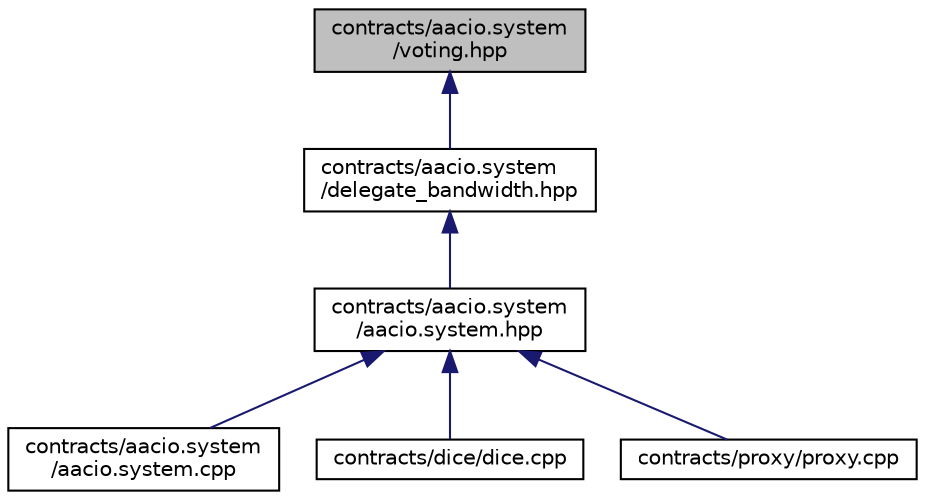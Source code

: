 digraph "contracts/aacio.system/voting.hpp"
{
  edge [fontname="Helvetica",fontsize="10",labelfontname="Helvetica",labelfontsize="10"];
  node [fontname="Helvetica",fontsize="10",shape=record];
  Node95 [label="contracts/aacio.system\l/voting.hpp",height=0.2,width=0.4,color="black", fillcolor="grey75", style="filled", fontcolor="black"];
  Node95 -> Node96 [dir="back",color="midnightblue",fontsize="10",style="solid",fontname="Helvetica"];
  Node96 [label="contracts/aacio.system\l/delegate_bandwidth.hpp",height=0.2,width=0.4,color="black", fillcolor="white", style="filled",URL="$delegate__bandwidth_8hpp.html"];
  Node96 -> Node97 [dir="back",color="midnightblue",fontsize="10",style="solid",fontname="Helvetica"];
  Node97 [label="contracts/aacio.system\l/aacio.system.hpp",height=0.2,width=0.4,color="black", fillcolor="white", style="filled",URL="$aacio_8system_8hpp.html"];
  Node97 -> Node98 [dir="back",color="midnightblue",fontsize="10",style="solid",fontname="Helvetica"];
  Node98 [label="contracts/aacio.system\l/aacio.system.cpp",height=0.2,width=0.4,color="black", fillcolor="white", style="filled",URL="$aacio_8system_8cpp.html"];
  Node97 -> Node99 [dir="back",color="midnightblue",fontsize="10",style="solid",fontname="Helvetica"];
  Node99 [label="contracts/dice/dice.cpp",height=0.2,width=0.4,color="black", fillcolor="white", style="filled",URL="$dice_8cpp.html"];
  Node97 -> Node100 [dir="back",color="midnightblue",fontsize="10",style="solid",fontname="Helvetica"];
  Node100 [label="contracts/proxy/proxy.cpp",height=0.2,width=0.4,color="black", fillcolor="white", style="filled",URL="$proxy_8cpp.html"];
}
